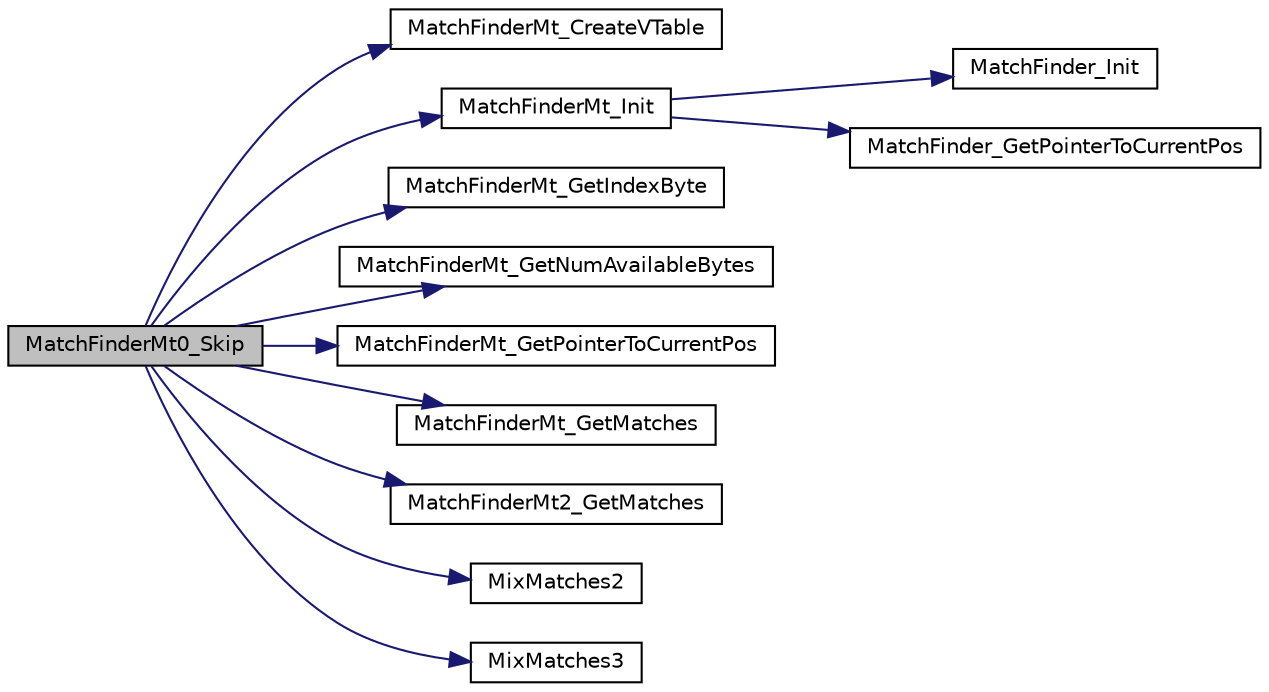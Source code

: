 digraph G
{
  edge [fontname="Helvetica",fontsize="10",labelfontname="Helvetica",labelfontsize="10"];
  node [fontname="Helvetica",fontsize="10",shape=record];
  rankdir="LR";
  Node1 [label="MatchFinderMt0_Skip",height=0.2,width=0.4,color="black", fillcolor="grey75", style="filled" fontcolor="black"];
  Node1 -> Node2 [color="midnightblue",fontsize="10",style="solid",fontname="Helvetica"];
  Node2 [label="MatchFinderMt_CreateVTable",height=0.2,width=0.4,color="black", fillcolor="white", style="filled",URL="$_lz_find_mt_8h.html#a6e23309ed515d5fe2d17b03d9142044f"];
  Node1 -> Node3 [color="midnightblue",fontsize="10",style="solid",fontname="Helvetica"];
  Node3 [label="MatchFinderMt_Init",height=0.2,width=0.4,color="black", fillcolor="white", style="filled",URL="$_lz_find_mt_8c.html#ade36dd788a85b59fc3e77109d7f8a6b2"];
  Node3 -> Node4 [color="midnightblue",fontsize="10",style="solid",fontname="Helvetica"];
  Node4 [label="MatchFinder_Init",height=0.2,width=0.4,color="black", fillcolor="white", style="filled",URL="$_lz_find_8c.html#a1cd7e1df8b5871e0f6754458a4fbc055"];
  Node3 -> Node5 [color="midnightblue",fontsize="10",style="solid",fontname="Helvetica"];
  Node5 [label="MatchFinder_GetPointerToCurrentPos",height=0.2,width=0.4,color="black", fillcolor="white", style="filled",URL="$_lz_find_8c.html#a5c1fa1397cda08989ae6c5762ab2ecfa"];
  Node1 -> Node6 [color="midnightblue",fontsize="10",style="solid",fontname="Helvetica"];
  Node6 [label="MatchFinderMt_GetIndexByte",height=0.2,width=0.4,color="black", fillcolor="white", style="filled",URL="$_lz_find_mt_8c.html#a90a6426bc79f103c36e279f86e9700b4"];
  Node1 -> Node7 [color="midnightblue",fontsize="10",style="solid",fontname="Helvetica"];
  Node7 [label="MatchFinderMt_GetNumAvailableBytes",height=0.2,width=0.4,color="black", fillcolor="white", style="filled",URL="$_lz_find_mt_8c.html#a52a10e7f3617317fe8c51c825681c92e"];
  Node1 -> Node8 [color="midnightblue",fontsize="10",style="solid",fontname="Helvetica"];
  Node8 [label="MatchFinderMt_GetPointerToCurrentPos",height=0.2,width=0.4,color="black", fillcolor="white", style="filled",URL="$_lz_find_mt_8c.html#a9dc08989cf5c4c1c0ded2afdadf6837b"];
  Node1 -> Node9 [color="midnightblue",fontsize="10",style="solid",fontname="Helvetica"];
  Node9 [label="MatchFinderMt_GetMatches",height=0.2,width=0.4,color="black", fillcolor="white", style="filled",URL="$_lz_find_mt_8c.html#a05cf10cb766d7e25ca05a6b905cb7cf5"];
  Node1 -> Node10 [color="midnightblue",fontsize="10",style="solid",fontname="Helvetica"];
  Node10 [label="MatchFinderMt2_GetMatches",height=0.2,width=0.4,color="black", fillcolor="white", style="filled",URL="$_lz_find_mt_8c.html#acfabace13d5af7e7bc30f6894a7e0f65"];
  Node1 -> Node11 [color="midnightblue",fontsize="10",style="solid",fontname="Helvetica"];
  Node11 [label="MixMatches2",height=0.2,width=0.4,color="black", fillcolor="white", style="filled",URL="$_lz_find_mt_8c.html#a1435b4fc72b451f24c1aed20dbd64687"];
  Node1 -> Node12 [color="midnightblue",fontsize="10",style="solid",fontname="Helvetica"];
  Node12 [label="MixMatches3",height=0.2,width=0.4,color="black", fillcolor="white", style="filled",URL="$_lz_find_mt_8c.html#a3a124100a1403a6cc611647368a0f1c7"];
}
